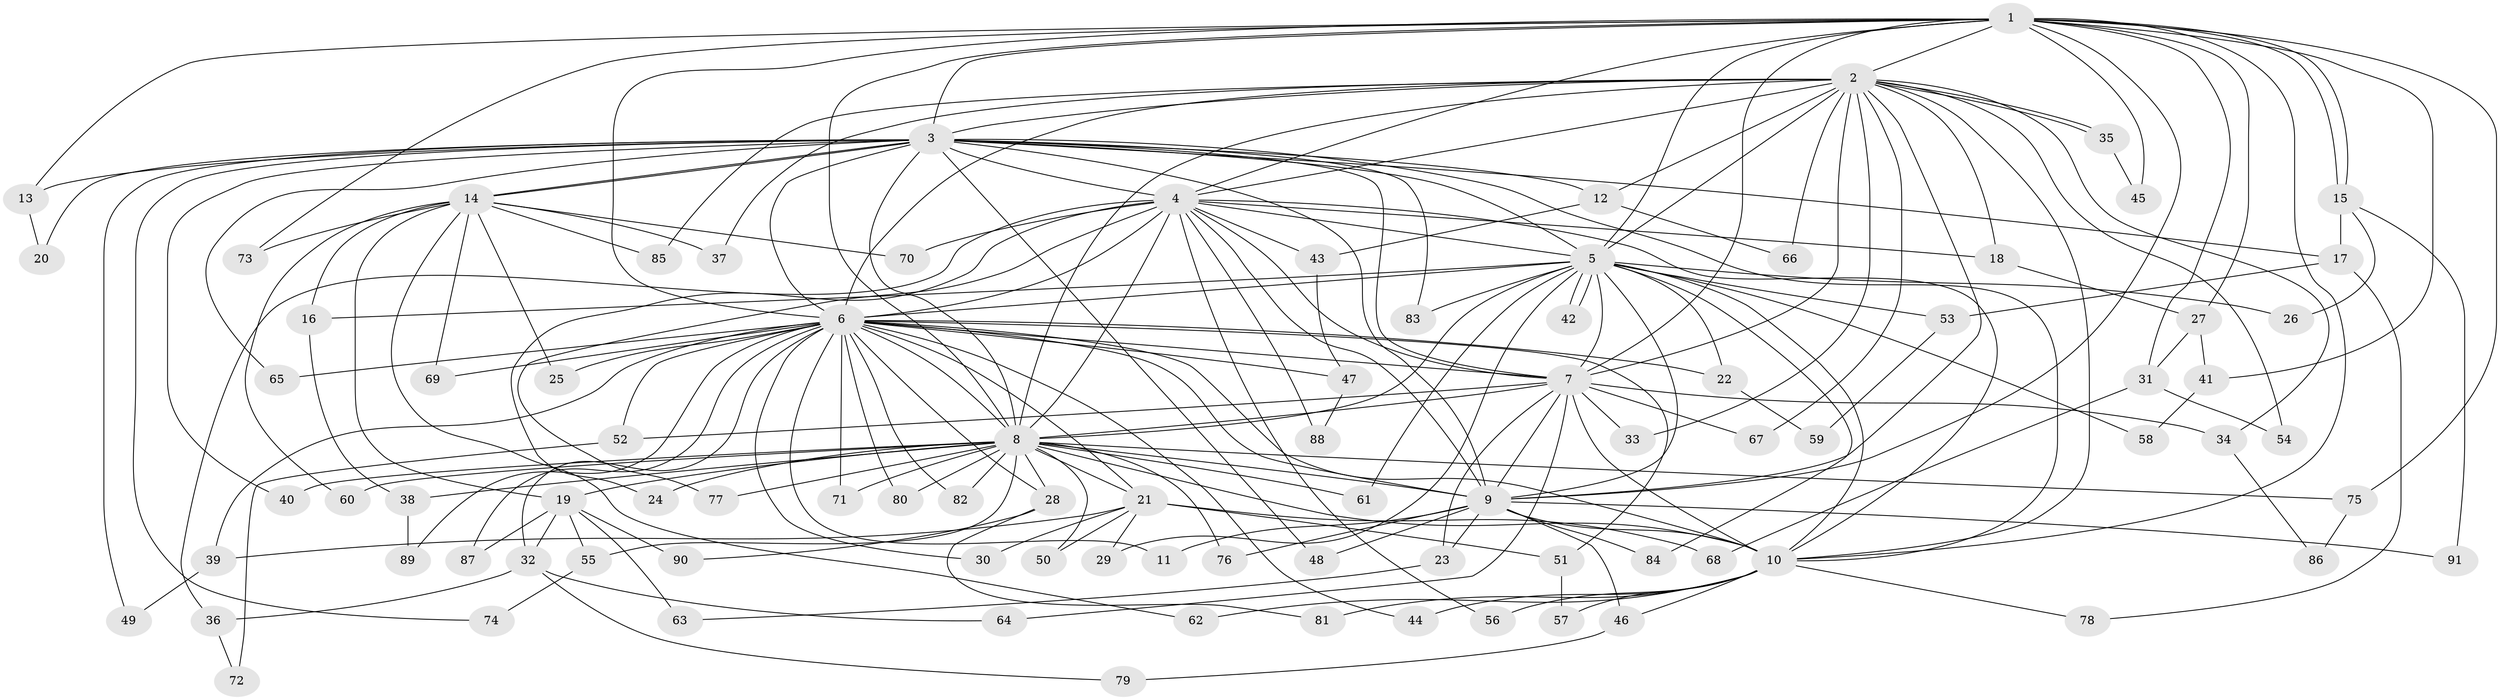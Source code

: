 // coarse degree distribution, {24: 0.01818181818181818, 18: 0.01818181818181818, 17: 0.01818181818181818, 11: 0.03636363636363636, 13: 0.01818181818181818, 21: 0.01818181818181818, 7: 0.01818181818181818, 3: 0.18181818181818182, 4: 0.10909090909090909, 2: 0.4727272727272727, 8: 0.01818181818181818, 5: 0.03636363636363636, 1: 0.03636363636363636}
// Generated by graph-tools (version 1.1) at 2025/49/03/04/25 22:49:21]
// undirected, 91 vertices, 207 edges
graph export_dot {
  node [color=gray90,style=filled];
  1;
  2;
  3;
  4;
  5;
  6;
  7;
  8;
  9;
  10;
  11;
  12;
  13;
  14;
  15;
  16;
  17;
  18;
  19;
  20;
  21;
  22;
  23;
  24;
  25;
  26;
  27;
  28;
  29;
  30;
  31;
  32;
  33;
  34;
  35;
  36;
  37;
  38;
  39;
  40;
  41;
  42;
  43;
  44;
  45;
  46;
  47;
  48;
  49;
  50;
  51;
  52;
  53;
  54;
  55;
  56;
  57;
  58;
  59;
  60;
  61;
  62;
  63;
  64;
  65;
  66;
  67;
  68;
  69;
  70;
  71;
  72;
  73;
  74;
  75;
  76;
  77;
  78;
  79;
  80;
  81;
  82;
  83;
  84;
  85;
  86;
  87;
  88;
  89;
  90;
  91;
  1 -- 2;
  1 -- 3;
  1 -- 4;
  1 -- 5;
  1 -- 6;
  1 -- 7;
  1 -- 8;
  1 -- 9;
  1 -- 10;
  1 -- 13;
  1 -- 15;
  1 -- 15;
  1 -- 27;
  1 -- 31;
  1 -- 41;
  1 -- 45;
  1 -- 73;
  1 -- 75;
  2 -- 3;
  2 -- 4;
  2 -- 5;
  2 -- 6;
  2 -- 7;
  2 -- 8;
  2 -- 9;
  2 -- 10;
  2 -- 12;
  2 -- 18;
  2 -- 33;
  2 -- 34;
  2 -- 35;
  2 -- 35;
  2 -- 37;
  2 -- 54;
  2 -- 66;
  2 -- 67;
  2 -- 85;
  3 -- 4;
  3 -- 5;
  3 -- 6;
  3 -- 7;
  3 -- 8;
  3 -- 9;
  3 -- 10;
  3 -- 12;
  3 -- 13;
  3 -- 14;
  3 -- 14;
  3 -- 17;
  3 -- 20;
  3 -- 40;
  3 -- 48;
  3 -- 49;
  3 -- 65;
  3 -- 74;
  3 -- 83;
  4 -- 5;
  4 -- 6;
  4 -- 7;
  4 -- 8;
  4 -- 9;
  4 -- 10;
  4 -- 18;
  4 -- 24;
  4 -- 36;
  4 -- 43;
  4 -- 56;
  4 -- 70;
  4 -- 77;
  4 -- 88;
  5 -- 6;
  5 -- 7;
  5 -- 8;
  5 -- 9;
  5 -- 10;
  5 -- 16;
  5 -- 22;
  5 -- 26;
  5 -- 29;
  5 -- 42;
  5 -- 42;
  5 -- 53;
  5 -- 58;
  5 -- 61;
  5 -- 83;
  5 -- 84;
  6 -- 7;
  6 -- 8;
  6 -- 9;
  6 -- 10;
  6 -- 11;
  6 -- 21;
  6 -- 22;
  6 -- 25;
  6 -- 28;
  6 -- 30;
  6 -- 32;
  6 -- 39;
  6 -- 44;
  6 -- 47;
  6 -- 51;
  6 -- 52;
  6 -- 65;
  6 -- 69;
  6 -- 71;
  6 -- 80;
  6 -- 82;
  6 -- 87;
  6 -- 89;
  7 -- 8;
  7 -- 9;
  7 -- 10;
  7 -- 23;
  7 -- 33;
  7 -- 34;
  7 -- 52;
  7 -- 64;
  7 -- 67;
  8 -- 9;
  8 -- 10;
  8 -- 19;
  8 -- 21;
  8 -- 24;
  8 -- 28;
  8 -- 38;
  8 -- 40;
  8 -- 50;
  8 -- 55;
  8 -- 60;
  8 -- 61;
  8 -- 71;
  8 -- 75;
  8 -- 76;
  8 -- 77;
  8 -- 80;
  8 -- 82;
  9 -- 10;
  9 -- 11;
  9 -- 23;
  9 -- 46;
  9 -- 48;
  9 -- 76;
  9 -- 84;
  9 -- 91;
  10 -- 44;
  10 -- 46;
  10 -- 56;
  10 -- 57;
  10 -- 62;
  10 -- 78;
  10 -- 81;
  12 -- 43;
  12 -- 66;
  13 -- 20;
  14 -- 16;
  14 -- 19;
  14 -- 25;
  14 -- 37;
  14 -- 60;
  14 -- 62;
  14 -- 69;
  14 -- 70;
  14 -- 73;
  14 -- 85;
  15 -- 17;
  15 -- 26;
  15 -- 91;
  16 -- 38;
  17 -- 53;
  17 -- 78;
  18 -- 27;
  19 -- 32;
  19 -- 55;
  19 -- 63;
  19 -- 87;
  19 -- 90;
  21 -- 29;
  21 -- 30;
  21 -- 39;
  21 -- 50;
  21 -- 51;
  21 -- 68;
  22 -- 59;
  23 -- 63;
  27 -- 31;
  27 -- 41;
  28 -- 81;
  28 -- 90;
  31 -- 54;
  31 -- 68;
  32 -- 36;
  32 -- 64;
  32 -- 79;
  34 -- 86;
  35 -- 45;
  36 -- 72;
  38 -- 89;
  39 -- 49;
  41 -- 58;
  43 -- 47;
  46 -- 79;
  47 -- 88;
  51 -- 57;
  52 -- 72;
  53 -- 59;
  55 -- 74;
  75 -- 86;
}
